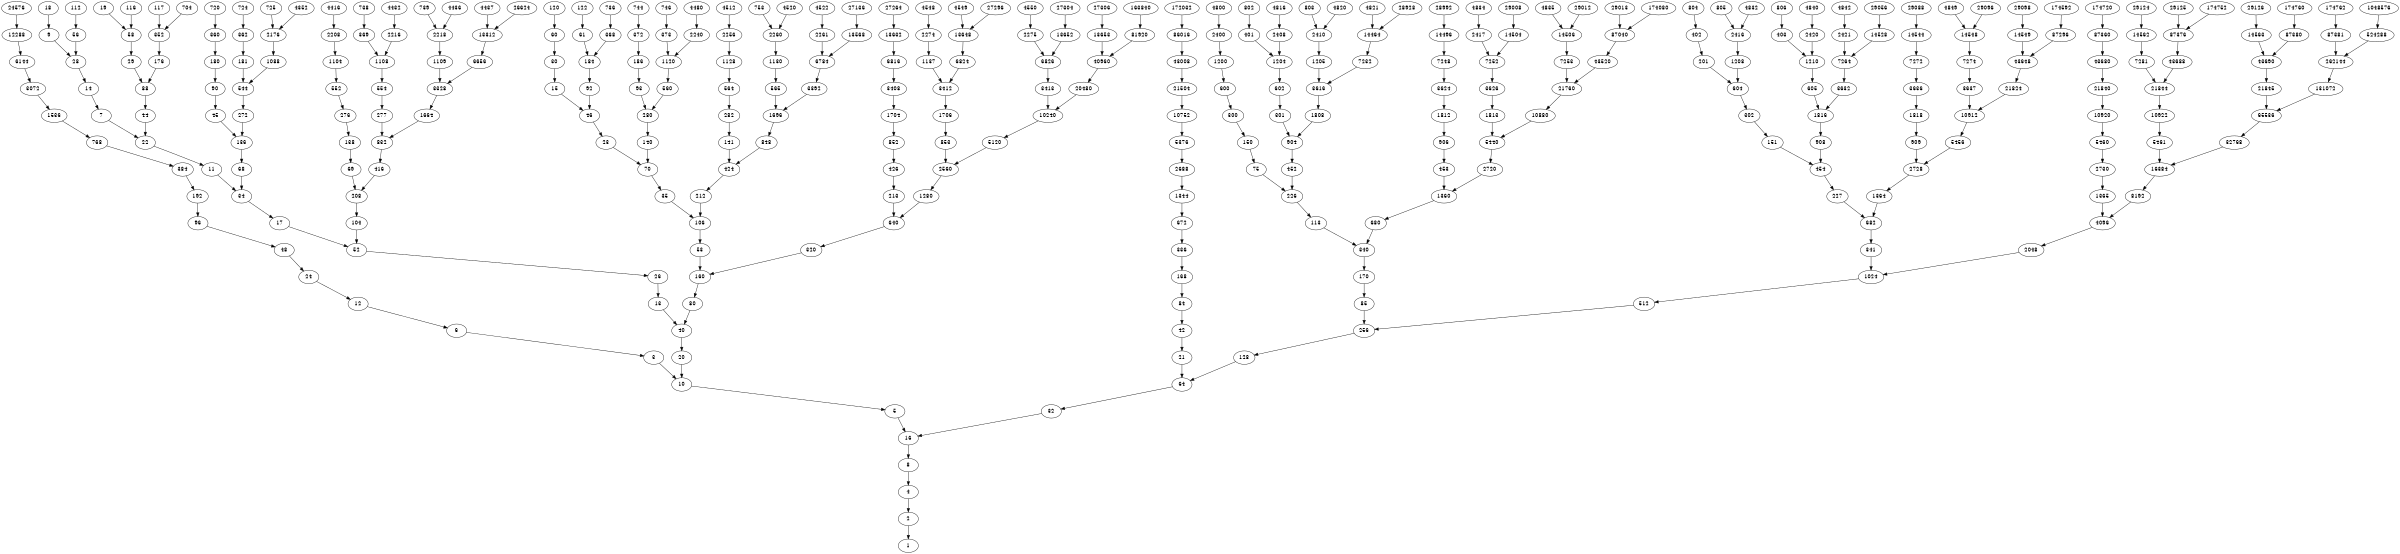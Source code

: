 digraph G {
    size="16,16";
    root=8;
    splines=true;
    2 -> 1;
    4 -> 2;
    8 -> 4;
    16 -> 8;
    5 -> 16;
    32 -> 16;
    64 -> 32;
    10 -> 5;
    21 -> 64;
    128 -> 64;
    3 -> 10;
    20 -> 10;
    256 -> 128;
    6 -> 3;
    40 -> 20;
    42 -> 21;
    85 -> 256;
    512 -> 256;
    13 -> 40;
    80 -> 40;
    84 -> 42;
    12 -> 6;
    1024 -> 512;
    24 -> 12;
    26 -> 13;
    160 -> 80;
    168 -> 84;
    170 -> 85;
    341 -> 1024;
    2048 -> 1024;
    53 -> 160;
    320 -> 160;
    336 -> 168;
    340 -> 170;
    48 -> 24;
    52 -> 26;
    4096 -> 2048;
    640 -> 320;
    672 -> 336;
    96 -> 48;
    113 -> 340;
    680 -> 340;
    106 -> 53;
    682 -> 341;
    17 -> 52;
    104 -> 52;
    1365 -> 4096;
    8192 -> 4096;
    192 -> 96;
    213 -> 640;
    1280 -> 640;
    1344 -> 672;
    1360 -> 680;
    208 -> 104;
    35 -> 106;
    212 -> 106;
    227 -> 682;
    1364 -> 682;
    226 -> 113;
    34 -> 17;
    16384 -> 8192;
    2560 -> 1280;
    384 -> 192;
    2688 -> 1344;
    70 -> 35;
    454 -> 227;
    75 -> 226;
    452 -> 226;
    11 -> 34;
    68 -> 34;
    453 -> 1360;
    2720 -> 1360;
    69 -> 208;
    416 -> 208;
    424 -> 212;
    426 -> 213;
    2730 -> 1365;
    2728 -> 1364;
    5461 -> 16384;
    32768 -> 16384;
    853 -> 2560;
    5120 -> 2560;
    5376 -> 2688;
    768 -> 384;
    904 -> 452;
    136 -> 68;
    23 -> 70;
    140 -> 70;
    151 -> 454;
    908 -> 454;
    906 -> 453;
    5440 -> 2720;
    138 -> 69;
    150 -> 75;
    22 -> 11;
    141 -> 424;
    848 -> 424;
    832 -> 416;
    852 -> 426;
    5460 -> 2730;
    909 -> 2728;
    5456 -> 2728;
    65536 -> 32768;
    10240 -> 5120;
    10752 -> 5376;
    1536 -> 768;
    301 -> 904;
    1808 -> 904;
    45 -> 136;
    272 -> 136;
    1812 -> 906;
    276 -> 138;
    280 -> 140;
    1816 -> 908;
    282 -> 141;
    1818 -> 909;
    300 -> 150;
    46 -> 23;
    302 -> 151;
    7 -> 22;
    44 -> 22;
    1813 -> 5440;
    10880 -> 5440;
    277 -> 832;
    1664 -> 832;
    1696 -> 848;
    10912 -> 5456;
    1704 -> 852;
    1706 -> 853;
    10922 -> 5461;
    10920 -> 5460;
    21845 -> 65536;
    131072 -> 65536;
    3413 -> 10240;
    20480 -> 10240;
    21504 -> 10752;
    3072 -> 1536;
    21760 -> 10880;
    3328 -> 1664;
    14 -> 7;
    3616 -> 1808;
    544 -> 272;
    3624 -> 1812;
    552 -> 276;
    3626 -> 1813;
    554 -> 277;
    605 -> 1816;
    3632 -> 1816;
    93 -> 280;
    560 -> 280;
    564 -> 282;
    3636 -> 1818;
    565 -> 1696;
    3392 -> 1696;
    3637 -> 10912;
    21824 -> 10912;
    3408 -> 1704;
    21840 -> 10920;
    3412 -> 1706;
    21844 -> 10922;
    600 -> 300;
    602 -> 301;
    90 -> 45;
    15 -> 46;
    92 -> 46;
    604 -> 302;
    88 -> 44;
    262144 -> 131072;
    40960 -> 20480;
    43008 -> 21504;
    6144 -> 3072;
    7253 -> 21760;
    43520 -> 21760;
    1109 -> 3328;
    6656 -> 3328;
    28 -> 14;
    30 -> 15;
    1205 -> 3616;
    7232 -> 3616;
    181 -> 544;
    1088 -> 544;
    7248 -> 3624;
    1104 -> 552;
    7252 -> 3626;
    1108 -> 554;
    7264 -> 3632;
    1120 -> 560;
    1128 -> 564;
    7272 -> 3636;
    1130 -> 565;
    7274 -> 3637;
    6784 -> 3392;
    43648 -> 21824;
    6816 -> 3408;
    43680 -> 21840;
    1137 -> 3412;
    6824 -> 3412;
    6826 -> 3413;
    43690 -> 21845;
    7281 -> 21844;
    43688 -> 21844;
    1200 -> 600;
    29 -> 88;
    176 -> 88;
    1204 -> 602;
    180 -> 90;
    184 -> 92;
    186 -> 93;
    1210 -> 605;
    201 -> 604;
    1208 -> 604;
    87381 -> 262144;
    524288 -> 262144;
    13653 -> 40960;
    81920 -> 40960;
    86016 -> 43008;
    12288 -> 6144;
    87040 -> 43520;
    13312 -> 6656;
    2261 -> 6784;
    13568 -> 6784;
    14549 -> 43648;
    87296 -> 43648;
    9 -> 28;
    56 -> 28;
    58 -> 29;
    60 -> 30;
    13632 -> 6816;
    87360 -> 43680;
    13648 -> 6824;
    87376 -> 43688;
    2275 -> 6826;
    13652 -> 6826;
    14563 -> 43690;
    87380 -> 43690;
    2400 -> 1200;
    352 -> 176;
    401 -> 1204;
    2408 -> 1204;
    2410 -> 1205;
    362 -> 181;
    360 -> 180;
    61 -> 184;
    368 -> 184;
    2416 -> 1208;
    372 -> 186;
    403 -> 1210;
    2420 -> 1210;
    14464 -> 7232;
    2176 -> 1088;
    402 -> 201;
    14496 -> 7248;
    2208 -> 1104;
    2417 -> 7252;
    14504 -> 7252;
    14506 -> 7253;
    2218 -> 1109;
    369 -> 1108;
    2216 -> 1108;
    2421 -> 7264;
    14528 -> 7264;
    373 -> 1120;
    2240 -> 1120;
    2256 -> 1128;
    14544 -> 7272;
    2260 -> 1130;
    14548 -> 7274;
    2274 -> 1137;
    14562 -> 7281;
    1048576 -> 524288;
    163840 -> 81920;
    172032 -> 86016;
    24576 -> 12288;
    29013 -> 87040;
    174080 -> 87040;
    4437 -> 13312;
    26624 -> 13312;
    27136 -> 13568;
    174592 -> 87296;
    4821 -> 14464;
    28928 -> 14464;
    18 -> 9;
    802 -> 401;
    804 -> 402;
    806 -> 403;
    28992 -> 14496;
    4416 -> 2208;
    29008 -> 14504;
    4432 -> 2216;
    4835 -> 14506;
    29012 -> 14506;
    739 -> 2218;
    4436 -> 2218;
    112 -> 56;
    19 -> 58;
    116 -> 58;
    120 -> 60;
    122 -> 61;
    27264 -> 13632;
    174720 -> 87360;
    29056 -> 14528;
    4480 -> 2240;
    725 -> 2176;
    4352 -> 2176;
    4549 -> 13648;
    27296 -> 13648;
    29125 -> 87376;
    174752 -> 87376;
    4512 -> 2256;
    29088 -> 14544;
    27304 -> 13652;
    27306 -> 13653;
    174762 -> 87381;
    4522 -> 2261;
    29098 -> 14549;
    174760 -> 87380;
    753 -> 2260;
    4520 -> 2260;
    4849 -> 14548;
    29096 -> 14548;
    4800 -> 2400;
    117 -> 352;
    704 -> 352;
    4548 -> 2274;
    4550 -> 2275;
    29126 -> 14563;
    29124 -> 14562;
    4816 -> 2408;
    720 -> 360;
    803 -> 2410;
    4820 -> 2410;
    724 -> 362;
    736 -> 368;
    805 -> 2416;
    4832 -> 2416;
    4834 -> 2417;
    738 -> 369;
    744 -> 372;
    4840 -> 2420;
    4842 -> 2421;
    746 -> 373;
}
